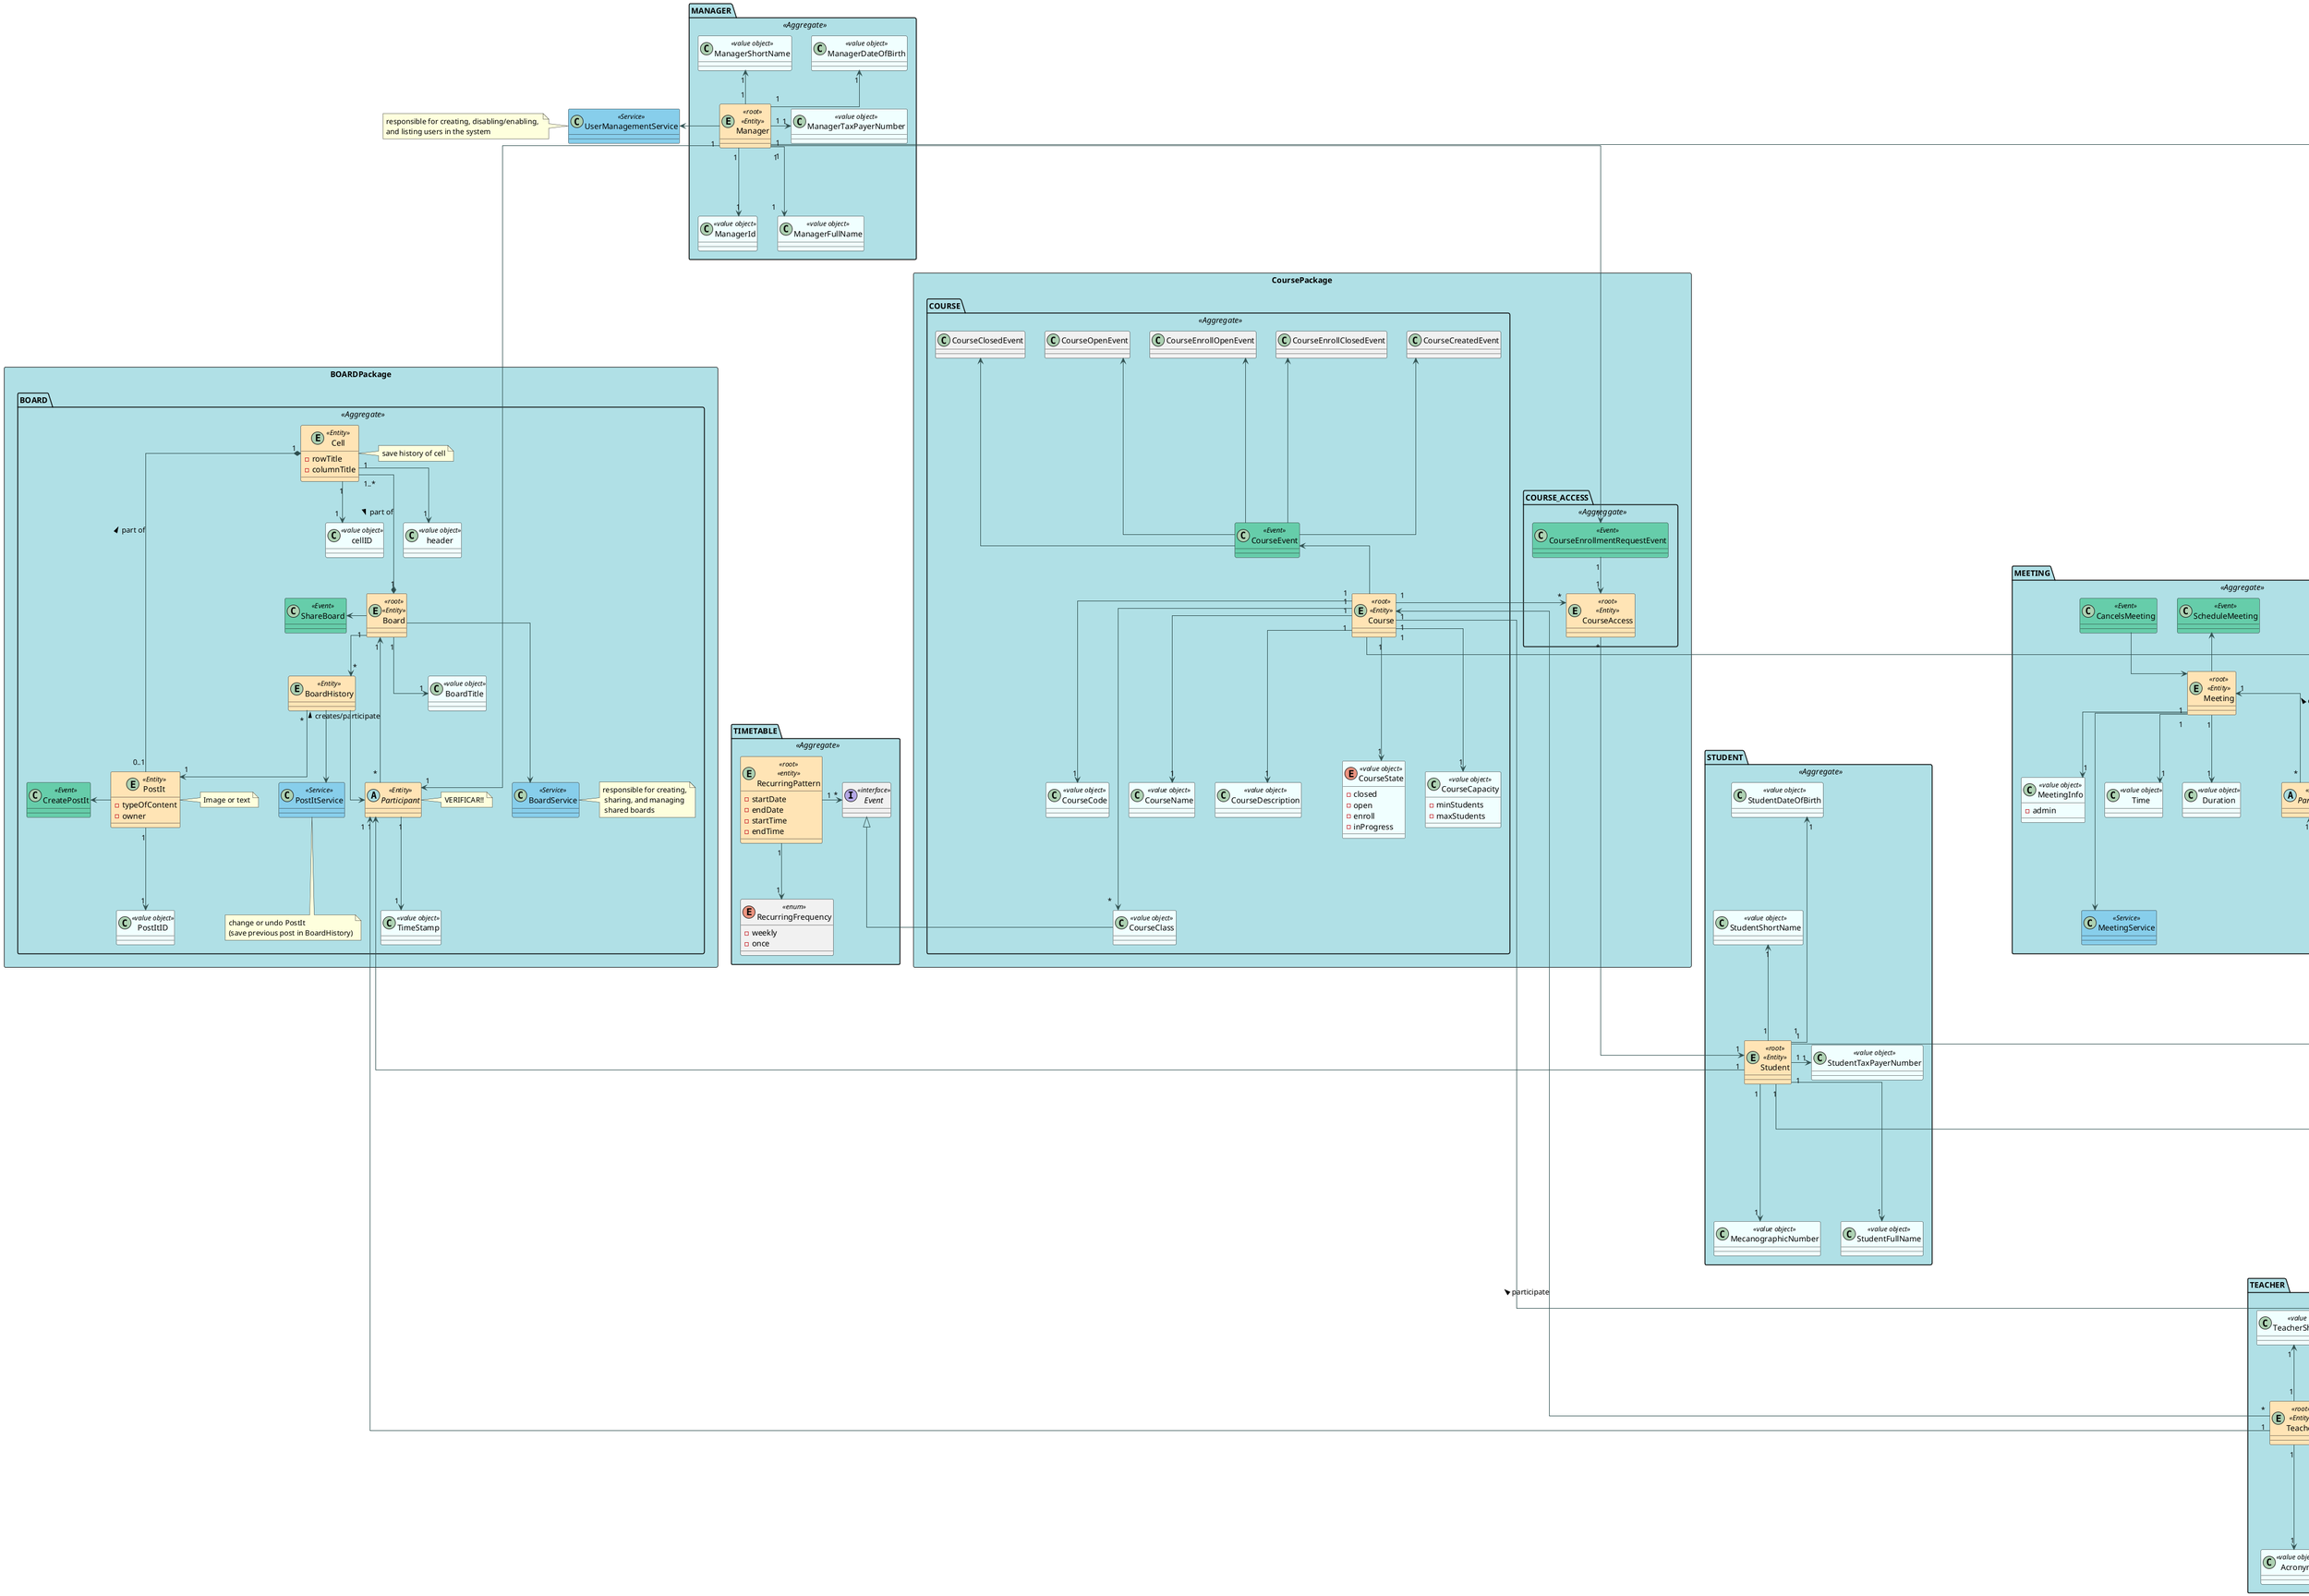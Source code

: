     @startuml

  skinparam linetype ortho
  skinparam Shadowing False

  skinparam class {
        BackgroundColor<<Entity>> Moccasin
        BackgroundColor<<value object>> Azure
        BackgroundColor<<Event>> MediumAquaMarine
        BackgroundColor<<Service>> SkyBlue
        ArrowColor DarkSlateGrey
    }

    skinparam package {
        BackgroundColor PowderBlue
        packageLayout grid
        packageColumn 2
    }

  package TEACHER <<Aggregate>> {
      entity Teacher <<root>> <<Entity>>

      class Acronym <<value object>> 

      class TeacherFullName <<value object>> 

      class TeacherShortName <<value object>> 

      class TeacherDateOfBirth <<value object>> 

      class TeacherTaxPayerNumber <<value object>> 

  Teacher "1" -down--> "1" Acronym
  Teacher "1" -down--> "1" TeacherFullName
  Teacher "1" -up-> "1" TeacherShortName
  Teacher "1" -up-> "1" TeacherDateOfBirth
  Teacher "1" -> "1" TeacherTaxPayerNumber

  }

  package MANAGER <<Aggregate>> {
      entity Manager <<root>> <<Entity>>

      class ManagerId <<value object>> 

      class ManagerFullName <<value object>> 

      class ManagerShortName <<value object>> 

      class ManagerDateOfBirth <<value object>> 

      class ManagerTaxPayerNumber <<value object>> 

      Manager "1" -down--> "1" ManagerId
      Manager "1" -down--> "1" ManagerFullName
      Manager "1" -up-> "1" ManagerShortName
      Manager "1" -up-> "1" ManagerDateOfBirth
      Manager "1" -> "1" ManagerTaxPayerNumber
  }

  package STUDENT <<Aggregate>> {
      entity Student <<root>> <<Entity>>

      class MecanographicNumber <<value object>> 

      class StudentFullName <<value object>> 

      class StudentShortName <<value object>> 

      class StudentDateOfBirth <<value object>> 

      class StudentTaxPayerNumber <<value object>> 

      Student "1" -down--> "1" MecanographicNumber
      Student "1" ---> "1" StudentFullName
      Student "1" -up-> "1" StudentShortName
      Student "1" -up--> "1" StudentDateOfBirth
      Student "1" -> "1" StudentTaxPayerNumber
  }

      package TIMETABLE <<Aggregate>> {
          interface Event <<interface>>

          entity RecurringPattern <<root>> <<entity>>{
              - startDate
              - endDate
              - startTime
              - endTime
          }

          enum RecurringFrequency <<enum>>{
            - weekly
            - once
          }

          RecurringPattern "1" --> "1" RecurringFrequency
          RecurringPattern "1" -> "*" Event
      }

  package CoursePackage <<Rectangle>> {
      package COURSE <<Aggregate>> {
          entity Course <<root>> <<Entity>>

          class CourseCode <<value object>>

          class CourseName <<value object>>

          class CourseDescription <<value object>>

          class CourseClass <<value object>>

          enum CourseState <<value object>>{
              - closed
              - open
              - enroll
              - inProgress
          }

          class CourseCapacity <<value object>> {
              -minStudents
              -maxStudents
          }

          class CourseEvent <<Event>>

          class CourseClosedEvent
          class CourseOpenEvent
          class CourseEnrollOpenEvent
          class CourseEnrollClosedEvent
          class CourseCreatedEvent

          Course "1" -down--> "1" CourseCode
          Course "1" -down--> "1" CourseName
          Course "1" -down--> "1" CourseState
          Course "1" -down--> "1" CourseDescription
          Course "1" -down--> "1" CourseCapacity
          Course -up-> CourseEvent
          Course "1" ----> "*" CourseClass
          CourseEvent -up--> CourseClosedEvent
          CourseEvent -up--> CourseOpenEvent
          CourseEvent -up--> CourseEnrollOpenEvent
          CourseEvent -up--> CourseEnrollClosedEvent
          CourseEvent -up--> CourseCreatedEvent
          CourseClass -up-|> Event
      }

      package COURSE_ACCESS <<Aggreggate>>{
          entity CourseAccess <<root>> <<Entity>>
          CourseAccess "*" -down----> "1" Student
          Course "1" -> "*" CourseAccess

          class CourseEnrollmentRequestEvent <<Event>>
          CourseAccess "1" <-up- "1" CourseEnrollmentRequestEvent
          Manager "1" -down-----> "1" CourseEnrollmentRequestEvent
      }

      Teacher "*" -up> "1" Course : participate >
      'Teacher "1" -> "1" Course : in charge of >
  }

  package ExamPackage <<Rectangle>> {
      package EXAM_SPECIFICATION <<Aggregate>> {
          entity ExamSpecification <<root>> <<Entity>>
          class ExamTitle <<value object>>
          class HeaderDescription <<value object>>
          class ExamHeader <<value object>>
          class ExamSection <<value object>>
          class SectionDescription <<value object>>

          class Question <<value object>> {
              -description
              -solution
          }

          class QuestionFeedback <<value object>>

          enum QuestionType <<value object>> {
              - matching
              - multipleChoices
              - shortAnswer
              - numerical
              - selectMissingWord
              - true/False
          }

          enum FeedbackType <<value object>> {
              - none
              - onSubmission
              - afterClosing
          }

          enum GradeType <<value object>> {
              - none
              - onSubmission
              - afterClosing
          }
      }

      package EXAM <<Aggregate>> {
          entity Exam <<root>> <<Entity>>

          class ExamDate <<value object>> {
              -openDate
              -closeDate
          }

          class ExamEvent <<Event>>
          class OpeningEvent <<Event>>
          class ClosingEvent <<Event>>
      }

      package EXAM_RESULT <<Aggregate>> {
          entity ExamResult <<root>> <<Entity>>

          class ExamGrade <<value object>>
          class ExamFeedback <<value object>>
      }

      class ExamGradingService <<Service>>

      ExamSpecification "1" -up-> "1" ExamTitle
      ExamSpecification "1" -right--> "1" ExamHeader

      ExamHeader "1" -right--> "0..1" HeaderDescription
      ExamHeader "1" -down-> "1" FeedbackType
      ExamHeader "1" -down-> "1" GradeType

      ExamSpecification "1" -up-> "1..*" ExamSection

      ExamSection "1" -up-> "0..1" SectionDescription
      ExamSection "1" -up--> "1..*" Question

      Question "1" -up> "1" QuestionType
      Question "1" -> "0..*" QuestionFeedback

      Exam "1" -down> "1" ExamSpecification
      /' curso liga se a exame '/
      Exam "1" -> "1" ExamDate
      OpeningEvent -up--> ExamEvent
      ClosingEvent -up--> ExamEvent
      Exam "1" -up-> "1" ExamEvent
      ExamGradingService "1" -up----> "1" ExamResult

      ExamResult "1" -up-> "1" ExamGrade
      ExamResult "1" -> "1" ExamFeedback

      Course "1" -> "0..*" Exam

      ClosingEvent -> ExamGradingService
      note bottom: responsible for auto-correcting\nand grading the exam

      Student "1" -right-> "0..1" ExamResult
      Teacher "*" -u-> "1" ExamSpecification : creates >
  }

  package BOARDPackage <<Rectangle>> {
  package BOARD <<Aggregate>> {

      entity Board <<root>> <<Entity>>
      class BoardTitle <<value object>>

      entity Cell <<Entity>>{
                    -rowTitle
                    -columnTitle
                }
      note right : save history of cell

      class cellID <<value object>>
      class header <<value object>>

      entity BoardHistory <<Entity>>

      class TimeStamp <<value object>>

      entity PostIt <<Entity>> {
                    - typeOfContent
                    -owner
      }
      note right: Image or text

      class PostItID <<value object>>

      abstract  Participant <<Entity>>
      note right : VERIFICAR!!

      class ShareBoard <<Event>>

      class CreatePostIt <<Event>>

      class BoardService <<Service>>
      Board -down--> BoardService
      note right :responsible for creating,\n sharing, and managing\n shared boards

      class PostItService <<Service>>
      BoardHistory -down-> PostItService
      note bottom : change or undo PostIt\n(save previous post in BoardHistory)

  }


    Cell "1" --> "1" cellID
    Cell "1" --> "1" header
    Board "1" --> "*" BoardHistory
    BoardHistory "*"--> "1" PostIt
    Board "1" --> "1" BoardTitle
    Board "1" *-up-- "1..*" Cell : part of <
    Cell "1"  *--- "0..1" PostIt : part of <

    ShareBoard <- Board
    Participant "*"--up> "1" Board : creates/participate >
    CreatePostIt <- PostIt
    PostIt "1" -down-> "1" PostItID
    Participant "1" --> "1" TimeStamp
    BoardHistory --> Participant

    Student "1" -up--> "1" Participant
    Teacher "1" -up--> "1" Participant
    Manager "1" -> "1" Participant

  }

  package MEETING <<Aggregate>> {

      entity Meeting <<root>> <<Entity>>

      class MeetingInfo <<value object>>{
          -admin
      }

      class Time <<value object>> 

      class Duration <<value object>> 

      class ScheduleMeeting <<Event>>

      class CancelsMeeting <<Event>>

      class MeetingService <<Service>>

      abstract  Participant <<Entity>>


      Participant "*"--up> "1" Meeting : creates/participate >

      Meeting "1" --> "1" Time
      Meeting "1" --> "1" Duration
      Meeting "1" --> "1" MeetingInfo
      Meeting  -up->  ScheduleMeeting
      CancelsMeeting  -down->  Meeting

      Student "1" -up--> "1" Participant
      Teacher "1" -up--> "1" Participant
      Manager "1" -> "1" Participant



      Meeting ---> MeetingService
      note right: responsible for managing\n meetings between users

  }


  class UserManagementService <<Service>>
  Manager --left> UserManagementService
  note left: responsible for creating, disabling/enabling, \nand listing users in the system

  class CourseManagementService <<Service>>
  Course -> CourseManagementService
  note right: responsible for enrolling students in a course,\n either by bulk import or by individual request


@enduml
